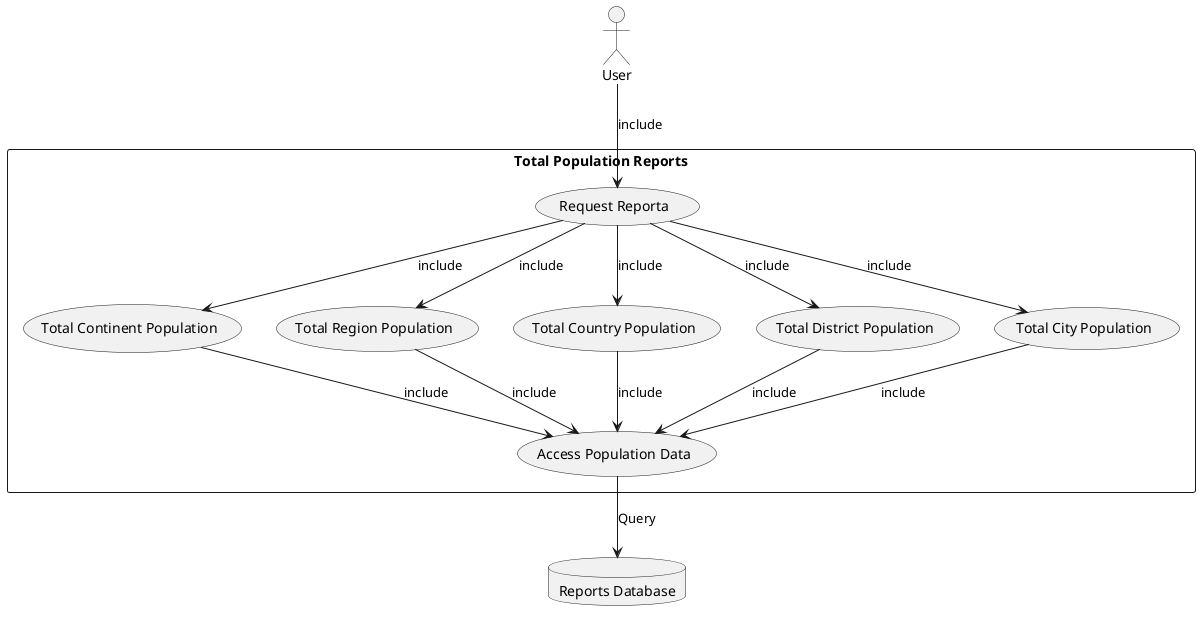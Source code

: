 @startuml
actor User as U
database "Reports Database" as DB

rectangle "Total Population Reports" {
  usecase "Request Reporta" as UC1
  usecase "Total Continent Population" as UC2
  usecase "Total Region Population" as UC3
  usecase "Total Country Population" as UC4
  usecase "Total District Population" as UC5
  usecase "Total City Population" as UC6
  usecase "Access Population Data" as UC7

  U --> UC1    :include
  UC1 --> UC2 :include
  UC1 --> UC3 :include
  UC1 --> UC4 :include
  UC1 --> UC5 :include
  UC1 --> UC6 :include
  UC2 --> UC7 :include
  UC3 --> UC7 :include
  UC4 --> UC7 :include
  UC5 --> UC7 :include
  UC6 --> UC7 :include
}

UC7 --> DB : Query
@enduml
